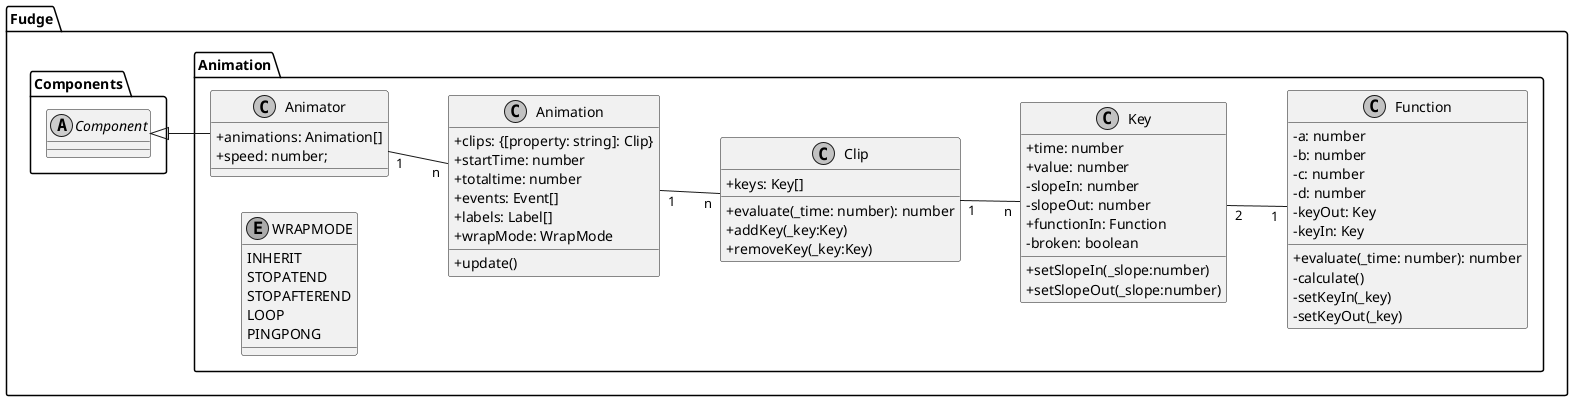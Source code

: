 @startuml Animations
skinparam monochrome true
skinparam componentStyle uml2
skinparam classAttributeIconSize 0
skinparam shadowing false
skinparam handwritten false

'page 2x2
left to right direction

namespace Fudge{
	namespace Components {
		abstract class Component
	}
	namespace Animation{
		class Animator extends Fudge.Components.Component{
			+ animations: Animation[]
			+ speed: number;
		}


		class Animation{
			+ clips: {[property: string]: Clip}
			+ startTime: number
			+ totaltime: number
			+ events: Event[]
			+ labels: Label[]
			+ wrapMode: WrapMode
			+ update()
		}

		class Clip {
			+ keys: Key[]
			+ evaluate(_time: number): number
			+ addKey(_key:Key)
			+ removeKey(_key:Key)
		}

		class Key {
			+ time: number
			+ value: number
			- slopeIn: number
			- slopeOut: number
			+ functionIn: Function
			- broken: boolean
			+ setSlopeIn(_slope:number)
			+ setSlopeOut(_slope:number)
		}

		class Function {
			- a: number
			- b: number
			- c: number
			- d: number
			- keyOut: Key
			- keyIn: Key
			+ evaluate(_time: number): number
			- calculate()
			- setKeyIn(_key)
			- setKeyOut(_key)
		}

		enum WRAPMODE{
			INHERIT
			STOPATEND
			STOPAFTEREND
			LOOP
			PINGPONG
		}
' Associations
Animator "1" -- "n" Animation
Animation "1" -- "n" Clip
Clip "1" -- "n" Key
Key "2" -- "1" Function
	}
}

@enduml
